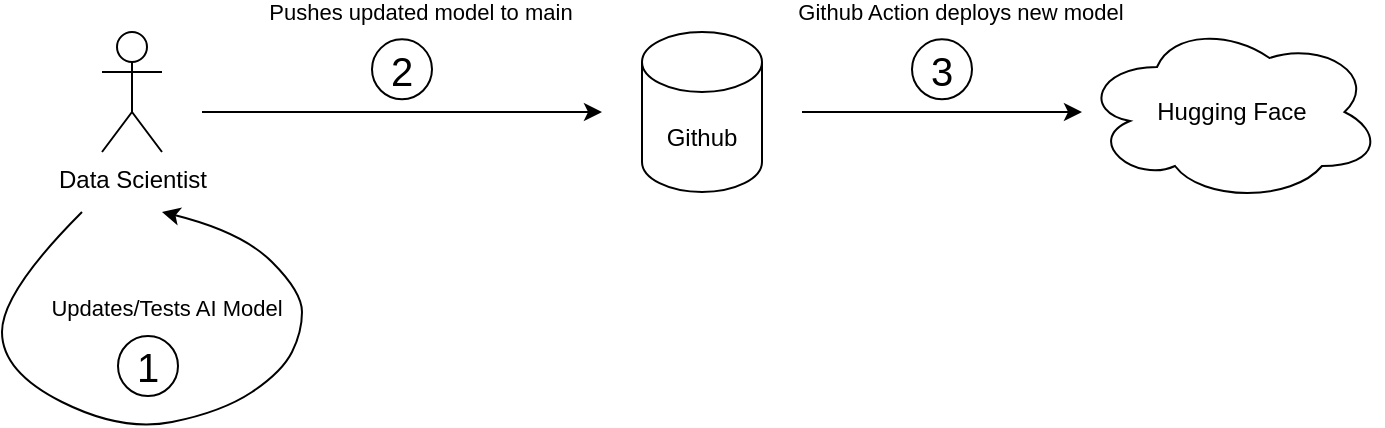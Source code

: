 <mxfile>
    <diagram id="2DAQG6yqkbJpIzINfk_n" name="Page-1">
        <mxGraphModel dx="737" dy="569" grid="1" gridSize="10" guides="1" tooltips="1" connect="1" arrows="1" fold="1" page="1" pageScale="1" pageWidth="850" pageHeight="1100" math="0" shadow="0">
            <root>
                <mxCell id="0"/>
                <mxCell id="1" parent="0"/>
                <mxCell id="2" value="Data Scientist&lt;br&gt;" style="shape=umlActor;verticalLabelPosition=bottom;verticalAlign=top;html=1;outlineConnect=0;" vertex="1" parent="1">
                    <mxGeometry x="70" y="180" width="30" height="60" as="geometry"/>
                </mxCell>
                <mxCell id="7" value="Github" style="shape=cylinder3;whiteSpace=wrap;html=1;boundedLbl=1;backgroundOutline=1;size=15;" vertex="1" parent="1">
                    <mxGeometry x="340" y="180" width="60" height="80" as="geometry"/>
                </mxCell>
                <mxCell id="8" value="Hugging Face" style="ellipse;shape=cloud;whiteSpace=wrap;html=1;" vertex="1" parent="1">
                    <mxGeometry x="560" y="175" width="150" height="90" as="geometry"/>
                </mxCell>
                <mxCell id="9" value="" style="endArrow=classic;html=1;" edge="1" parent="1">
                    <mxGeometry width="50" height="50" relative="1" as="geometry">
                        <mxPoint x="120" y="220" as="sourcePoint"/>
                        <mxPoint x="320" y="220" as="targetPoint"/>
                    </mxGeometry>
                </mxCell>
                <mxCell id="13" value="" style="curved=1;endArrow=classic;html=1;" edge="1" parent="1">
                    <mxGeometry width="50" height="50" relative="1" as="geometry">
                        <mxPoint x="60" y="270" as="sourcePoint"/>
                        <mxPoint x="100" y="270" as="targetPoint"/>
                        <Array as="points">
                            <mxPoint x="20" y="310"/>
                            <mxPoint x="20" y="350"/>
                            <mxPoint x="80" y="380"/>
                            <mxPoint x="130" y="370"/>
                            <mxPoint x="160" y="350"/>
                            <mxPoint x="170" y="330"/>
                            <mxPoint x="170" y="310"/>
                            <mxPoint x="140" y="280"/>
                        </Array>
                    </mxGeometry>
                </mxCell>
                <mxCell id="14" value="Updates/Tests AI Model" style="edgeLabel;html=1;align=center;verticalAlign=middle;resizable=0;points=[];" vertex="1" connectable="0" parent="13">
                    <mxGeometry x="0.106" y="1" relative="1" as="geometry">
                        <mxPoint x="-22" y="-52" as="offset"/>
                    </mxGeometry>
                </mxCell>
                <mxCell id="17" value="" style="group" vertex="1" connectable="0" parent="1">
                    <mxGeometry x="63" y="332" width="60" height="30" as="geometry"/>
                </mxCell>
                <mxCell id="16" value="" style="ellipse;whiteSpace=wrap;html=1;fontSize=20;" vertex="1" parent="17">
                    <mxGeometry x="15" width="30" height="30" as="geometry"/>
                </mxCell>
                <mxCell id="15" value="&lt;font style=&quot;font-size: 20px;&quot;&gt;1&lt;/font&gt;" style="text;html=1;strokeColor=none;fillColor=none;align=center;verticalAlign=middle;whiteSpace=wrap;rounded=0;" vertex="1" parent="17">
                    <mxGeometry width="60" height="30" as="geometry"/>
                </mxCell>
                <mxCell id="18" value="Pushes updated model to main" style="edgeLabel;html=1;align=center;verticalAlign=middle;resizable=0;points=[];" vertex="1" connectable="0" parent="1">
                    <mxGeometry x="228.292" y="170.002" as="geometry"/>
                </mxCell>
                <mxCell id="19" value="" style="group" vertex="1" connectable="0" parent="1">
                    <mxGeometry x="190" y="183.68" width="60" height="30" as="geometry"/>
                </mxCell>
                <mxCell id="20" value="" style="ellipse;whiteSpace=wrap;html=1;fontSize=20;" vertex="1" parent="19">
                    <mxGeometry x="15" width="30" height="30" as="geometry"/>
                </mxCell>
                <mxCell id="21" value="&lt;font style=&quot;font-size: 20px;&quot;&gt;2&lt;/font&gt;" style="text;html=1;strokeColor=none;fillColor=none;align=center;verticalAlign=middle;whiteSpace=wrap;rounded=0;" vertex="1" parent="19">
                    <mxGeometry width="60" height="30" as="geometry"/>
                </mxCell>
                <mxCell id="22" value="" style="endArrow=classic;html=1;" edge="1" parent="1">
                    <mxGeometry width="50" height="50" relative="1" as="geometry">
                        <mxPoint x="420" y="220" as="sourcePoint"/>
                        <mxPoint x="560" y="220" as="targetPoint"/>
                    </mxGeometry>
                </mxCell>
                <mxCell id="24" value="Github Action deploys new model" style="edgeLabel;html=1;align=center;verticalAlign=middle;resizable=0;points=[];" vertex="1" connectable="0" parent="1">
                    <mxGeometry x="498.292" y="170.002" as="geometry"/>
                </mxCell>
                <mxCell id="25" value="" style="group" vertex="1" connectable="0" parent="1">
                    <mxGeometry x="460" y="183.68" width="60" height="30" as="geometry"/>
                </mxCell>
                <mxCell id="26" value="" style="ellipse;whiteSpace=wrap;html=1;fontSize=20;" vertex="1" parent="25">
                    <mxGeometry x="15" width="30" height="30" as="geometry"/>
                </mxCell>
                <mxCell id="27" value="&lt;font style=&quot;font-size: 20px;&quot;&gt;3&lt;/font&gt;" style="text;html=1;strokeColor=none;fillColor=none;align=center;verticalAlign=middle;whiteSpace=wrap;rounded=0;" vertex="1" parent="25">
                    <mxGeometry width="60" height="30" as="geometry"/>
                </mxCell>
            </root>
        </mxGraphModel>
    </diagram>
</mxfile>